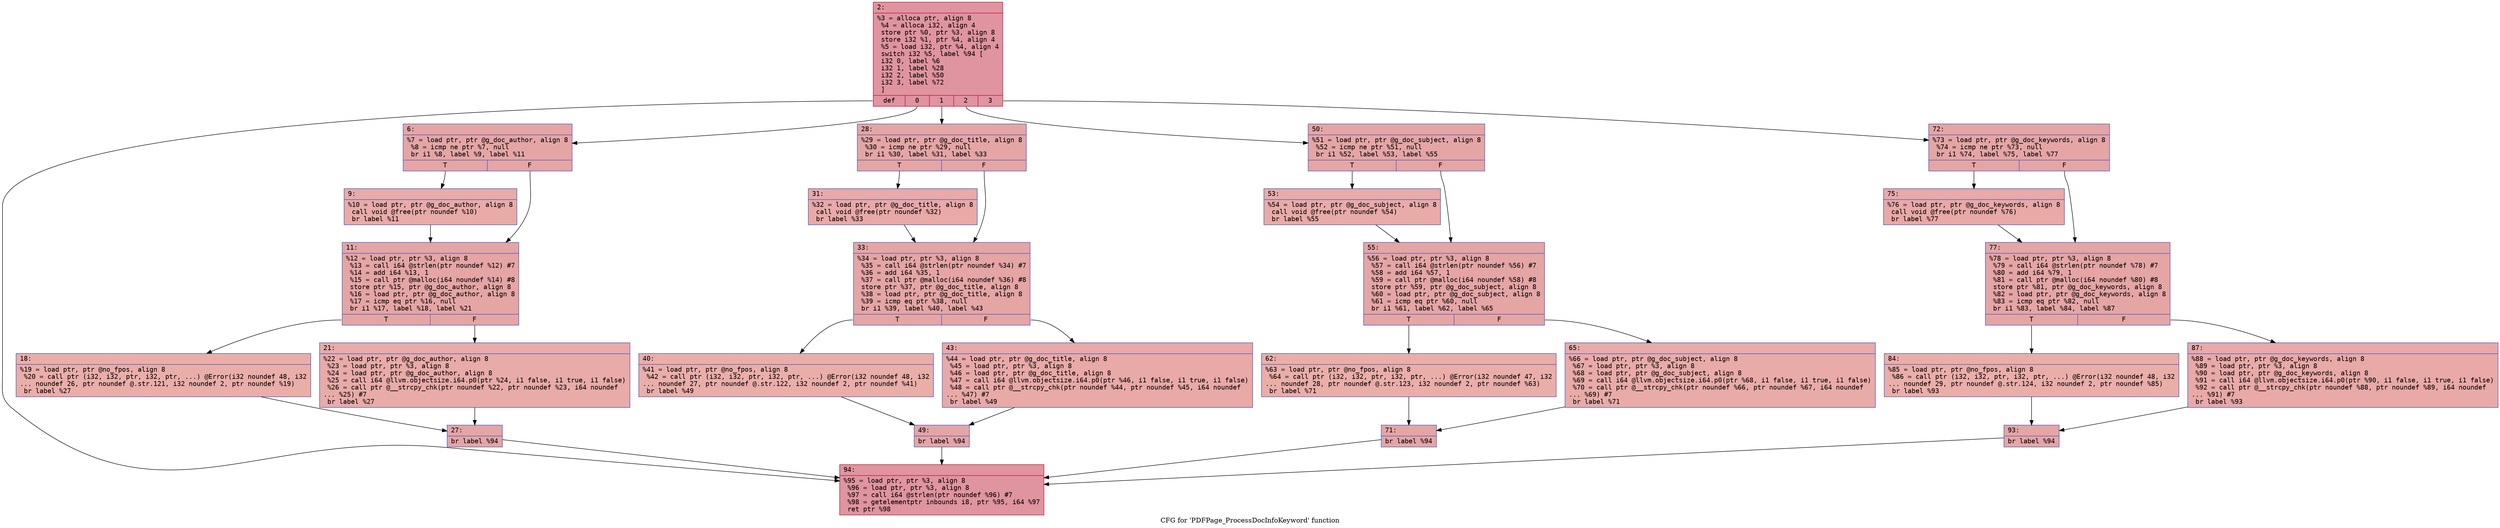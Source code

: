 digraph "CFG for 'PDFPage_ProcessDocInfoKeyword' function" {
	label="CFG for 'PDFPage_ProcessDocInfoKeyword' function";

	Node0x60000052abc0 [shape=record,color="#b70d28ff", style=filled, fillcolor="#b70d2870" fontname="Courier",label="{2:\l|  %3 = alloca ptr, align 8\l  %4 = alloca i32, align 4\l  store ptr %0, ptr %3, align 8\l  store i32 %1, ptr %4, align 4\l  %5 = load i32, ptr %4, align 4\l  switch i32 %5, label %94 [\l    i32 0, label %6\l    i32 1, label %28\l    i32 2, label %50\l    i32 3, label %72\l  ]\l|{<s0>def|<s1>0|<s2>1|<s3>2|<s4>3}}"];
	Node0x60000052abc0:s0 -> Node0x60000052b700[tooltip="2 -> 94\nProbability 20.00%" ];
	Node0x60000052abc0:s1 -> Node0x60000052af80[tooltip="2 -> 6\nProbability 20.00%" ];
	Node0x60000052abc0:s2 -> Node0x60000052b160[tooltip="2 -> 28\nProbability 20.00%" ];
	Node0x60000052abc0:s3 -> Node0x60000052b340[tooltip="2 -> 50\nProbability 20.00%" ];
	Node0x60000052abc0:s4 -> Node0x60000052b520[tooltip="2 -> 72\nProbability 20.00%" ];
	Node0x60000052af80 [shape=record,color="#3d50c3ff", style=filled, fillcolor="#c5333470" fontname="Courier",label="{6:\l|  %7 = load ptr, ptr @g_doc_author, align 8\l  %8 = icmp ne ptr %7, null\l  br i1 %8, label %9, label %11\l|{<s0>T|<s1>F}}"];
	Node0x60000052af80:s0 -> Node0x60000052afd0[tooltip="6 -> 9\nProbability 62.50%" ];
	Node0x60000052af80:s1 -> Node0x60000052b020[tooltip="6 -> 11\nProbability 37.50%" ];
	Node0x60000052afd0 [shape=record,color="#3d50c3ff", style=filled, fillcolor="#cc403a70" fontname="Courier",label="{9:\l|  %10 = load ptr, ptr @g_doc_author, align 8\l  call void @free(ptr noundef %10)\l  br label %11\l}"];
	Node0x60000052afd0 -> Node0x60000052b020[tooltip="9 -> 11\nProbability 100.00%" ];
	Node0x60000052b020 [shape=record,color="#3d50c3ff", style=filled, fillcolor="#c5333470" fontname="Courier",label="{11:\l|  %12 = load ptr, ptr %3, align 8\l  %13 = call i64 @strlen(ptr noundef %12) #7\l  %14 = add i64 %13, 1\l  %15 = call ptr @malloc(i64 noundef %14) #8\l  store ptr %15, ptr @g_doc_author, align 8\l  %16 = load ptr, ptr @g_doc_author, align 8\l  %17 = icmp eq ptr %16, null\l  br i1 %17, label %18, label %21\l|{<s0>T|<s1>F}}"];
	Node0x60000052b020:s0 -> Node0x60000052b070[tooltip="11 -> 18\nProbability 37.50%" ];
	Node0x60000052b020:s1 -> Node0x60000052b0c0[tooltip="11 -> 21\nProbability 62.50%" ];
	Node0x60000052b070 [shape=record,color="#3d50c3ff", style=filled, fillcolor="#d0473d70" fontname="Courier",label="{18:\l|  %19 = load ptr, ptr @no_fpos, align 8\l  %20 = call ptr (i32, i32, ptr, i32, ptr, ...) @Error(i32 noundef 48, i32\l... noundef 26, ptr noundef @.str.121, i32 noundef 2, ptr noundef %19)\l  br label %27\l}"];
	Node0x60000052b070 -> Node0x60000052b110[tooltip="18 -> 27\nProbability 100.00%" ];
	Node0x60000052b0c0 [shape=record,color="#3d50c3ff", style=filled, fillcolor="#cc403a70" fontname="Courier",label="{21:\l|  %22 = load ptr, ptr @g_doc_author, align 8\l  %23 = load ptr, ptr %3, align 8\l  %24 = load ptr, ptr @g_doc_author, align 8\l  %25 = call i64 @llvm.objectsize.i64.p0(ptr %24, i1 false, i1 true, i1 false)\l  %26 = call ptr @__strcpy_chk(ptr noundef %22, ptr noundef %23, i64 noundef\l... %25) #7\l  br label %27\l}"];
	Node0x60000052b0c0 -> Node0x60000052b110[tooltip="21 -> 27\nProbability 100.00%" ];
	Node0x60000052b110 [shape=record,color="#3d50c3ff", style=filled, fillcolor="#c5333470" fontname="Courier",label="{27:\l|  br label %94\l}"];
	Node0x60000052b110 -> Node0x60000052b700[tooltip="27 -> 94\nProbability 100.00%" ];
	Node0x60000052b160 [shape=record,color="#3d50c3ff", style=filled, fillcolor="#c5333470" fontname="Courier",label="{28:\l|  %29 = load ptr, ptr @g_doc_title, align 8\l  %30 = icmp ne ptr %29, null\l  br i1 %30, label %31, label %33\l|{<s0>T|<s1>F}}"];
	Node0x60000052b160:s0 -> Node0x60000052b1b0[tooltip="28 -> 31\nProbability 62.50%" ];
	Node0x60000052b160:s1 -> Node0x60000052b200[tooltip="28 -> 33\nProbability 37.50%" ];
	Node0x60000052b1b0 [shape=record,color="#3d50c3ff", style=filled, fillcolor="#ca3b3770" fontname="Courier",label="{31:\l|  %32 = load ptr, ptr @g_doc_title, align 8\l  call void @free(ptr noundef %32)\l  br label %33\l}"];
	Node0x60000052b1b0 -> Node0x60000052b200[tooltip="31 -> 33\nProbability 100.00%" ];
	Node0x60000052b200 [shape=record,color="#3d50c3ff", style=filled, fillcolor="#c5333470" fontname="Courier",label="{33:\l|  %34 = load ptr, ptr %3, align 8\l  %35 = call i64 @strlen(ptr noundef %34) #7\l  %36 = add i64 %35, 1\l  %37 = call ptr @malloc(i64 noundef %36) #8\l  store ptr %37, ptr @g_doc_title, align 8\l  %38 = load ptr, ptr @g_doc_title, align 8\l  %39 = icmp eq ptr %38, null\l  br i1 %39, label %40, label %43\l|{<s0>T|<s1>F}}"];
	Node0x60000052b200:s0 -> Node0x60000052b250[tooltip="33 -> 40\nProbability 37.50%" ];
	Node0x60000052b200:s1 -> Node0x60000052b2a0[tooltip="33 -> 43\nProbability 62.50%" ];
	Node0x60000052b250 [shape=record,color="#3d50c3ff", style=filled, fillcolor="#d0473d70" fontname="Courier",label="{40:\l|  %41 = load ptr, ptr @no_fpos, align 8\l  %42 = call ptr (i32, i32, ptr, i32, ptr, ...) @Error(i32 noundef 48, i32\l... noundef 27, ptr noundef @.str.122, i32 noundef 2, ptr noundef %41)\l  br label %49\l}"];
	Node0x60000052b250 -> Node0x60000052b2f0[tooltip="40 -> 49\nProbability 100.00%" ];
	Node0x60000052b2a0 [shape=record,color="#3d50c3ff", style=filled, fillcolor="#ca3b3770" fontname="Courier",label="{43:\l|  %44 = load ptr, ptr @g_doc_title, align 8\l  %45 = load ptr, ptr %3, align 8\l  %46 = load ptr, ptr @g_doc_title, align 8\l  %47 = call i64 @llvm.objectsize.i64.p0(ptr %46, i1 false, i1 true, i1 false)\l  %48 = call ptr @__strcpy_chk(ptr noundef %44, ptr noundef %45, i64 noundef\l... %47) #7\l  br label %49\l}"];
	Node0x60000052b2a0 -> Node0x60000052b2f0[tooltip="43 -> 49\nProbability 100.00%" ];
	Node0x60000052b2f0 [shape=record,color="#3d50c3ff", style=filled, fillcolor="#c5333470" fontname="Courier",label="{49:\l|  br label %94\l}"];
	Node0x60000052b2f0 -> Node0x60000052b700[tooltip="49 -> 94\nProbability 100.00%" ];
	Node0x60000052b340 [shape=record,color="#3d50c3ff", style=filled, fillcolor="#c5333470" fontname="Courier",label="{50:\l|  %51 = load ptr, ptr @g_doc_subject, align 8\l  %52 = icmp ne ptr %51, null\l  br i1 %52, label %53, label %55\l|{<s0>T|<s1>F}}"];
	Node0x60000052b340:s0 -> Node0x60000052b390[tooltip="50 -> 53\nProbability 62.50%" ];
	Node0x60000052b340:s1 -> Node0x60000052b3e0[tooltip="50 -> 55\nProbability 37.50%" ];
	Node0x60000052b390 [shape=record,color="#3d50c3ff", style=filled, fillcolor="#cc403a70" fontname="Courier",label="{53:\l|  %54 = load ptr, ptr @g_doc_subject, align 8\l  call void @free(ptr noundef %54)\l  br label %55\l}"];
	Node0x60000052b390 -> Node0x60000052b3e0[tooltip="53 -> 55\nProbability 100.00%" ];
	Node0x60000052b3e0 [shape=record,color="#3d50c3ff", style=filled, fillcolor="#c5333470" fontname="Courier",label="{55:\l|  %56 = load ptr, ptr %3, align 8\l  %57 = call i64 @strlen(ptr noundef %56) #7\l  %58 = add i64 %57, 1\l  %59 = call ptr @malloc(i64 noundef %58) #8\l  store ptr %59, ptr @g_doc_subject, align 8\l  %60 = load ptr, ptr @g_doc_subject, align 8\l  %61 = icmp eq ptr %60, null\l  br i1 %61, label %62, label %65\l|{<s0>T|<s1>F}}"];
	Node0x60000052b3e0:s0 -> Node0x60000052b430[tooltip="55 -> 62\nProbability 37.50%" ];
	Node0x60000052b3e0:s1 -> Node0x60000052b480[tooltip="55 -> 65\nProbability 62.50%" ];
	Node0x60000052b430 [shape=record,color="#3d50c3ff", style=filled, fillcolor="#d0473d70" fontname="Courier",label="{62:\l|  %63 = load ptr, ptr @no_fpos, align 8\l  %64 = call ptr (i32, i32, ptr, i32, ptr, ...) @Error(i32 noundef 47, i32\l... noundef 28, ptr noundef @.str.123, i32 noundef 2, ptr noundef %63)\l  br label %71\l}"];
	Node0x60000052b430 -> Node0x60000052b4d0[tooltip="62 -> 71\nProbability 100.00%" ];
	Node0x60000052b480 [shape=record,color="#3d50c3ff", style=filled, fillcolor="#cc403a70" fontname="Courier",label="{65:\l|  %66 = load ptr, ptr @g_doc_subject, align 8\l  %67 = load ptr, ptr %3, align 8\l  %68 = load ptr, ptr @g_doc_subject, align 8\l  %69 = call i64 @llvm.objectsize.i64.p0(ptr %68, i1 false, i1 true, i1 false)\l  %70 = call ptr @__strcpy_chk(ptr noundef %66, ptr noundef %67, i64 noundef\l... %69) #7\l  br label %71\l}"];
	Node0x60000052b480 -> Node0x60000052b4d0[tooltip="65 -> 71\nProbability 100.00%" ];
	Node0x60000052b4d0 [shape=record,color="#3d50c3ff", style=filled, fillcolor="#c5333470" fontname="Courier",label="{71:\l|  br label %94\l}"];
	Node0x60000052b4d0 -> Node0x60000052b700[tooltip="71 -> 94\nProbability 100.00%" ];
	Node0x60000052b520 [shape=record,color="#3d50c3ff", style=filled, fillcolor="#c5333470" fontname="Courier",label="{72:\l|  %73 = load ptr, ptr @g_doc_keywords, align 8\l  %74 = icmp ne ptr %73, null\l  br i1 %74, label %75, label %77\l|{<s0>T|<s1>F}}"];
	Node0x60000052b520:s0 -> Node0x60000052b570[tooltip="72 -> 75\nProbability 62.50%" ];
	Node0x60000052b520:s1 -> Node0x60000052b5c0[tooltip="72 -> 77\nProbability 37.50%" ];
	Node0x60000052b570 [shape=record,color="#3d50c3ff", style=filled, fillcolor="#ca3b3770" fontname="Courier",label="{75:\l|  %76 = load ptr, ptr @g_doc_keywords, align 8\l  call void @free(ptr noundef %76)\l  br label %77\l}"];
	Node0x60000052b570 -> Node0x60000052b5c0[tooltip="75 -> 77\nProbability 100.00%" ];
	Node0x60000052b5c0 [shape=record,color="#3d50c3ff", style=filled, fillcolor="#c5333470" fontname="Courier",label="{77:\l|  %78 = load ptr, ptr %3, align 8\l  %79 = call i64 @strlen(ptr noundef %78) #7\l  %80 = add i64 %79, 1\l  %81 = call ptr @malloc(i64 noundef %80) #8\l  store ptr %81, ptr @g_doc_keywords, align 8\l  %82 = load ptr, ptr @g_doc_keywords, align 8\l  %83 = icmp eq ptr %82, null\l  br i1 %83, label %84, label %87\l|{<s0>T|<s1>F}}"];
	Node0x60000052b5c0:s0 -> Node0x60000052b610[tooltip="77 -> 84\nProbability 37.50%" ];
	Node0x60000052b5c0:s1 -> Node0x60000052b660[tooltip="77 -> 87\nProbability 62.50%" ];
	Node0x60000052b610 [shape=record,color="#3d50c3ff", style=filled, fillcolor="#d0473d70" fontname="Courier",label="{84:\l|  %85 = load ptr, ptr @no_fpos, align 8\l  %86 = call ptr (i32, i32, ptr, i32, ptr, ...) @Error(i32 noundef 48, i32\l... noundef 29, ptr noundef @.str.124, i32 noundef 2, ptr noundef %85)\l  br label %93\l}"];
	Node0x60000052b610 -> Node0x60000052b6b0[tooltip="84 -> 93\nProbability 100.00%" ];
	Node0x60000052b660 [shape=record,color="#3d50c3ff", style=filled, fillcolor="#ca3b3770" fontname="Courier",label="{87:\l|  %88 = load ptr, ptr @g_doc_keywords, align 8\l  %89 = load ptr, ptr %3, align 8\l  %90 = load ptr, ptr @g_doc_keywords, align 8\l  %91 = call i64 @llvm.objectsize.i64.p0(ptr %90, i1 false, i1 true, i1 false)\l  %92 = call ptr @__strcpy_chk(ptr noundef %88, ptr noundef %89, i64 noundef\l... %91) #7\l  br label %93\l}"];
	Node0x60000052b660 -> Node0x60000052b6b0[tooltip="87 -> 93\nProbability 100.00%" ];
	Node0x60000052b6b0 [shape=record,color="#3d50c3ff", style=filled, fillcolor="#c5333470" fontname="Courier",label="{93:\l|  br label %94\l}"];
	Node0x60000052b6b0 -> Node0x60000052b700[tooltip="93 -> 94\nProbability 100.00%" ];
	Node0x60000052b700 [shape=record,color="#b70d28ff", style=filled, fillcolor="#b70d2870" fontname="Courier",label="{94:\l|  %95 = load ptr, ptr %3, align 8\l  %96 = load ptr, ptr %3, align 8\l  %97 = call i64 @strlen(ptr noundef %96) #7\l  %98 = getelementptr inbounds i8, ptr %95, i64 %97\l  ret ptr %98\l}"];
}
